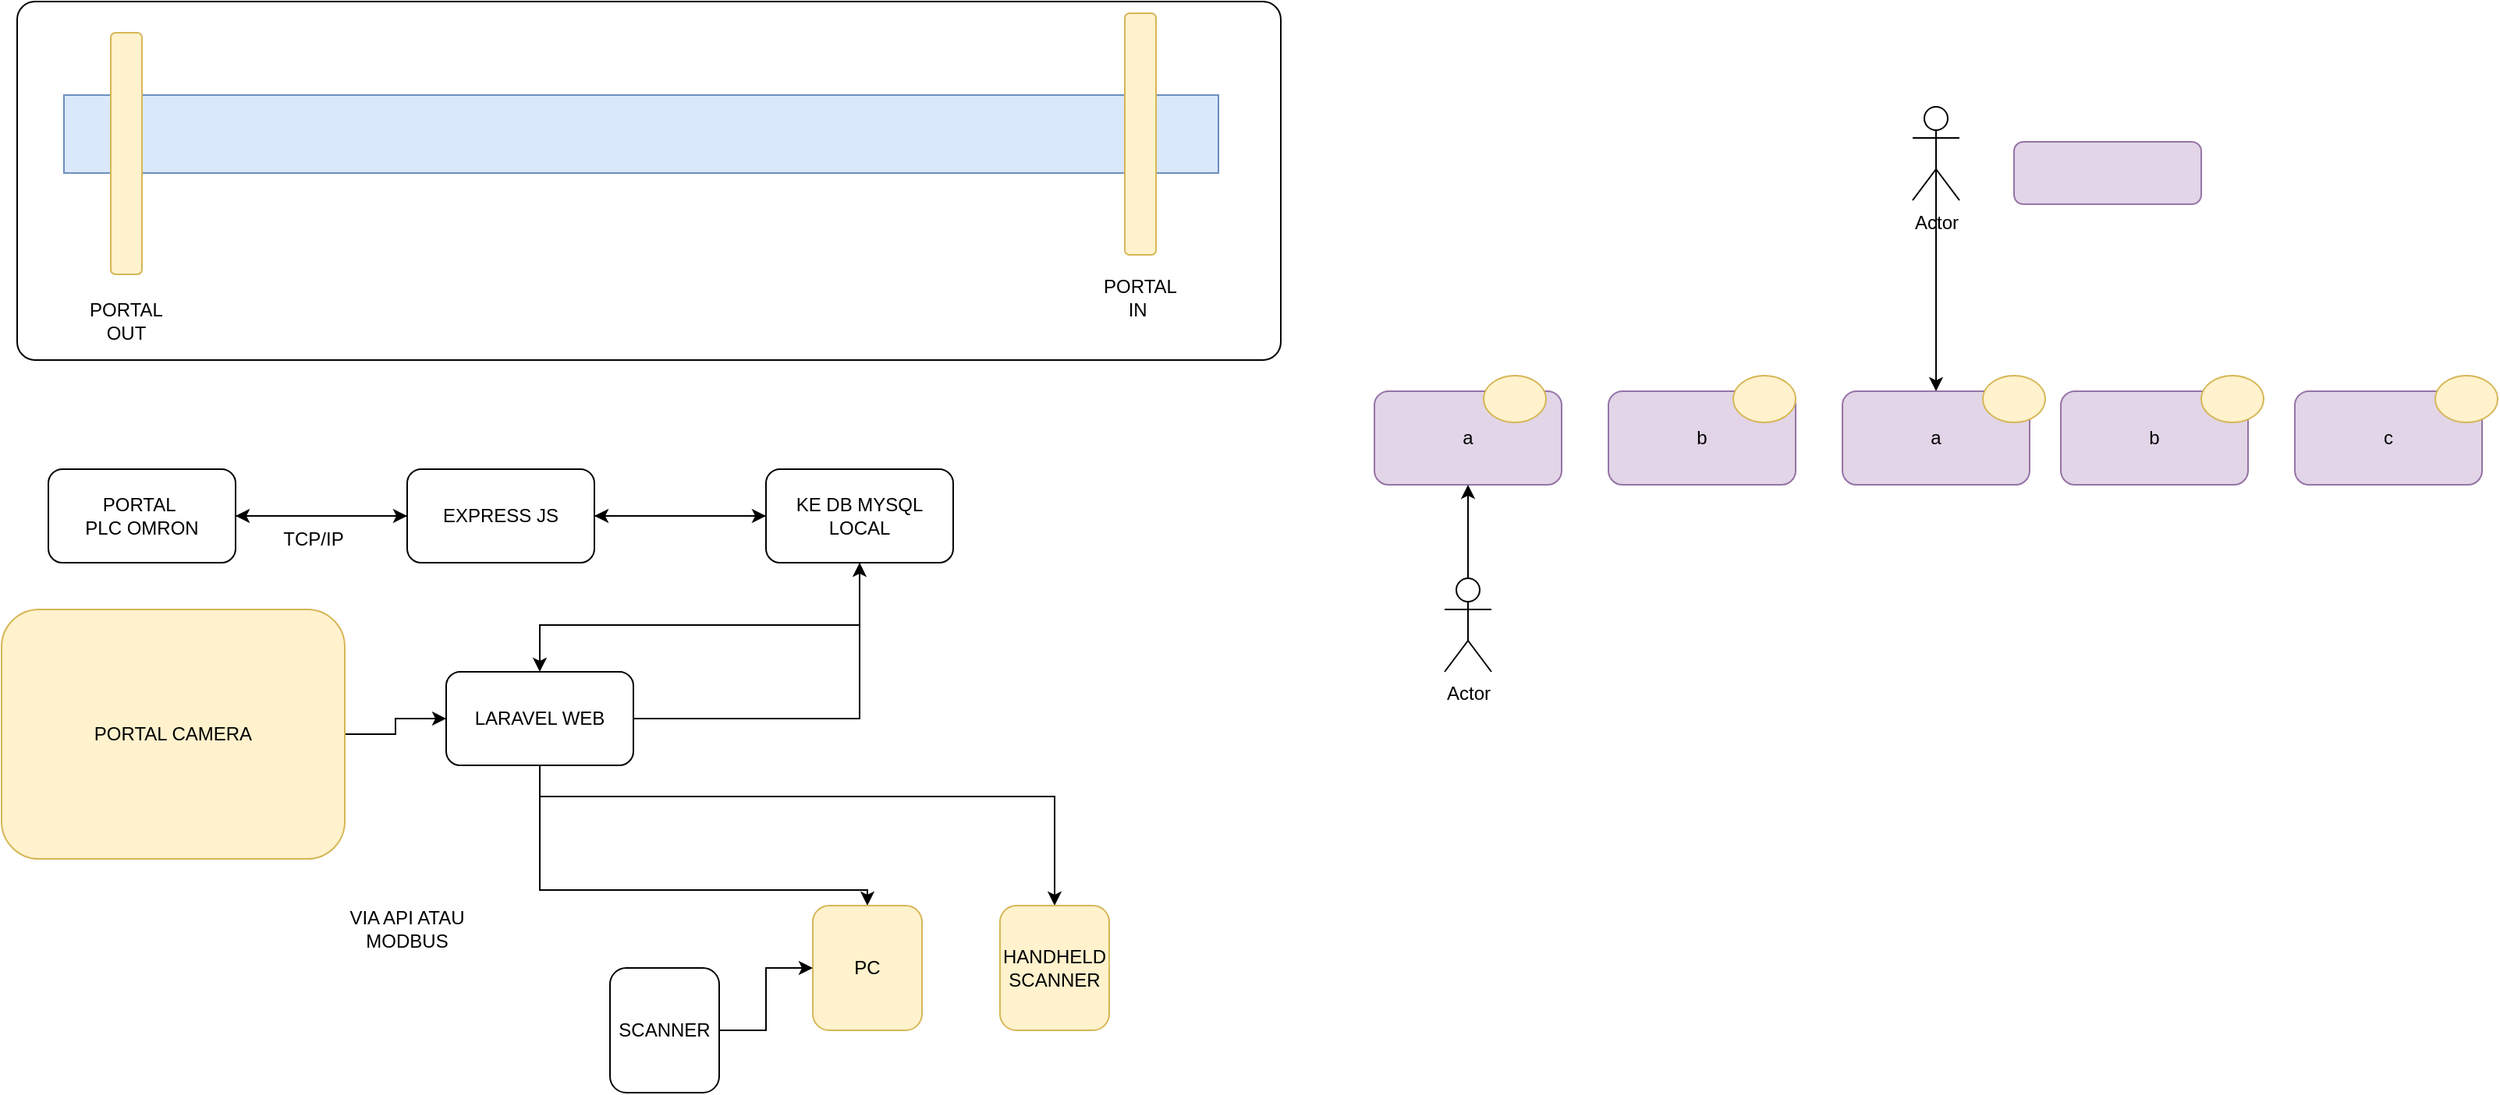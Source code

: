 <mxfile version="26.0.5">
  <diagram name="Page-1" id="1j6XXuMY_Yn8I2WLIhnP">
    <mxGraphModel dx="1750" dy="870" grid="1" gridSize="10" guides="1" tooltips="1" connect="1" arrows="1" fold="1" page="1" pageScale="1" pageWidth="850" pageHeight="1100" math="0" shadow="0">
      <root>
        <mxCell id="0" />
        <mxCell id="1" parent="0" />
        <mxCell id="u4fQjEEodNdLIxIJQwQb-1" value="" style="rounded=1;whiteSpace=wrap;html=1;arcSize=5;" vertex="1" parent="1">
          <mxGeometry x="30" y="90" width="810" height="230" as="geometry" />
        </mxCell>
        <mxCell id="u4fQjEEodNdLIxIJQwQb-4" value="" style="rounded=0;whiteSpace=wrap;html=1;fillColor=#dae8fc;strokeColor=#6c8ebf;" vertex="1" parent="1">
          <mxGeometry x="60" y="150" width="740" height="50" as="geometry" />
        </mxCell>
        <mxCell id="u4fQjEEodNdLIxIJQwQb-5" value="" style="rounded=1;whiteSpace=wrap;html=1;fillColor=#fff2cc;strokeColor=#d6b656;" vertex="1" parent="1">
          <mxGeometry x="90" y="110" width="20" height="155" as="geometry" />
        </mxCell>
        <mxCell id="u4fQjEEodNdLIxIJQwQb-6" value="" style="rounded=1;whiteSpace=wrap;html=1;fillColor=#fff2cc;strokeColor=#d6b656;" vertex="1" parent="1">
          <mxGeometry x="740" y="97.5" width="20" height="155" as="geometry" />
        </mxCell>
        <mxCell id="u4fQjEEodNdLIxIJQwQb-8" value="PORTAL IN&amp;nbsp;" style="text;html=1;align=center;verticalAlign=middle;whiteSpace=wrap;rounded=0;" vertex="1" parent="1">
          <mxGeometry x="720" y="265" width="60" height="30" as="geometry" />
        </mxCell>
        <mxCell id="u4fQjEEodNdLIxIJQwQb-9" value="PORTAL OUT" style="text;html=1;align=center;verticalAlign=middle;whiteSpace=wrap;rounded=0;" vertex="1" parent="1">
          <mxGeometry x="70" y="280" width="60" height="30" as="geometry" />
        </mxCell>
        <mxCell id="u4fQjEEodNdLIxIJQwQb-12" style="edgeStyle=orthogonalEdgeStyle;rounded=0;orthogonalLoop=1;jettySize=auto;html=1;" edge="1" parent="1" source="u4fQjEEodNdLIxIJQwQb-10" target="u4fQjEEodNdLIxIJQwQb-11">
          <mxGeometry relative="1" as="geometry" />
        </mxCell>
        <mxCell id="u4fQjEEodNdLIxIJQwQb-10" value="PORTAL&amp;nbsp;&lt;br&gt;PLC OMRON" style="rounded=1;whiteSpace=wrap;html=1;" vertex="1" parent="1">
          <mxGeometry x="50" y="390" width="120" height="60" as="geometry" />
        </mxCell>
        <mxCell id="u4fQjEEodNdLIxIJQwQb-15" style="edgeStyle=orthogonalEdgeStyle;rounded=0;orthogonalLoop=1;jettySize=auto;html=1;" edge="1" parent="1" source="u4fQjEEodNdLIxIJQwQb-11" target="u4fQjEEodNdLIxIJQwQb-14">
          <mxGeometry relative="1" as="geometry" />
        </mxCell>
        <mxCell id="u4fQjEEodNdLIxIJQwQb-20" style="edgeStyle=orthogonalEdgeStyle;rounded=0;orthogonalLoop=1;jettySize=auto;html=1;" edge="1" parent="1" source="u4fQjEEodNdLIxIJQwQb-11" target="u4fQjEEodNdLIxIJQwQb-10">
          <mxGeometry relative="1" as="geometry" />
        </mxCell>
        <mxCell id="u4fQjEEodNdLIxIJQwQb-11" value="EXPRESS JS" style="rounded=1;whiteSpace=wrap;html=1;" vertex="1" parent="1">
          <mxGeometry x="280" y="390" width="120" height="60" as="geometry" />
        </mxCell>
        <mxCell id="u4fQjEEodNdLIxIJQwQb-13" value="TCP/IP" style="text;html=1;align=center;verticalAlign=middle;whiteSpace=wrap;rounded=0;" vertex="1" parent="1">
          <mxGeometry x="190" y="420" width="60" height="30" as="geometry" />
        </mxCell>
        <mxCell id="u4fQjEEodNdLIxIJQwQb-17" style="edgeStyle=orthogonalEdgeStyle;rounded=0;orthogonalLoop=1;jettySize=auto;html=1;" edge="1" parent="1" source="u4fQjEEodNdLIxIJQwQb-14" target="u4fQjEEodNdLIxIJQwQb-16">
          <mxGeometry relative="1" as="geometry">
            <Array as="points">
              <mxPoint x="570" y="490" />
              <mxPoint x="365" y="490" />
            </Array>
          </mxGeometry>
        </mxCell>
        <mxCell id="u4fQjEEodNdLIxIJQwQb-18" style="edgeStyle=orthogonalEdgeStyle;rounded=0;orthogonalLoop=1;jettySize=auto;html=1;" edge="1" parent="1" source="u4fQjEEodNdLIxIJQwQb-14" target="u4fQjEEodNdLIxIJQwQb-11">
          <mxGeometry relative="1" as="geometry" />
        </mxCell>
        <mxCell id="u4fQjEEodNdLIxIJQwQb-14" value="KE DB MYSQL LOCAL" style="rounded=1;whiteSpace=wrap;html=1;" vertex="1" parent="1">
          <mxGeometry x="510" y="390" width="120" height="60" as="geometry" />
        </mxCell>
        <mxCell id="u4fQjEEodNdLIxIJQwQb-19" style="edgeStyle=orthogonalEdgeStyle;rounded=0;orthogonalLoop=1;jettySize=auto;html=1;" edge="1" parent="1" source="u4fQjEEodNdLIxIJQwQb-16" target="u4fQjEEodNdLIxIJQwQb-14">
          <mxGeometry relative="1" as="geometry" />
        </mxCell>
        <mxCell id="u4fQjEEodNdLIxIJQwQb-26" style="edgeStyle=orthogonalEdgeStyle;rounded=0;orthogonalLoop=1;jettySize=auto;html=1;" edge="1" parent="1" source="u4fQjEEodNdLIxIJQwQb-16" target="u4fQjEEodNdLIxIJQwQb-21">
          <mxGeometry relative="1" as="geometry">
            <Array as="points">
              <mxPoint x="365" y="660" />
              <mxPoint x="575" y="660" />
            </Array>
          </mxGeometry>
        </mxCell>
        <mxCell id="u4fQjEEodNdLIxIJQwQb-27" style="edgeStyle=orthogonalEdgeStyle;rounded=0;orthogonalLoop=1;jettySize=auto;html=1;" edge="1" parent="1" source="u4fQjEEodNdLIxIJQwQb-16" target="u4fQjEEodNdLIxIJQwQb-24">
          <mxGeometry relative="1" as="geometry">
            <Array as="points">
              <mxPoint x="365" y="600" />
              <mxPoint x="695" y="600" />
            </Array>
          </mxGeometry>
        </mxCell>
        <mxCell id="u4fQjEEodNdLIxIJQwQb-16" value="LARAVEL WEB" style="rounded=1;whiteSpace=wrap;html=1;" vertex="1" parent="1">
          <mxGeometry x="305" y="520" width="120" height="60" as="geometry" />
        </mxCell>
        <mxCell id="u4fQjEEodNdLIxIJQwQb-21" value="PC" style="rounded=1;whiteSpace=wrap;html=1;fillColor=#fff2cc;strokeColor=#d6b656;" vertex="1" parent="1">
          <mxGeometry x="540" y="670" width="70" height="80" as="geometry" />
        </mxCell>
        <mxCell id="u4fQjEEodNdLIxIJQwQb-23" style="edgeStyle=orthogonalEdgeStyle;rounded=0;orthogonalLoop=1;jettySize=auto;html=1;" edge="1" parent="1" source="u4fQjEEodNdLIxIJQwQb-22" target="u4fQjEEodNdLIxIJQwQb-21">
          <mxGeometry relative="1" as="geometry" />
        </mxCell>
        <mxCell id="u4fQjEEodNdLIxIJQwQb-22" value="SCANNER" style="rounded=1;whiteSpace=wrap;html=1;" vertex="1" parent="1">
          <mxGeometry x="410" y="710" width="70" height="80" as="geometry" />
        </mxCell>
        <mxCell id="u4fQjEEodNdLIxIJQwQb-24" value="HANDHELD SCANNER" style="rounded=1;whiteSpace=wrap;html=1;fillColor=#fff2cc;strokeColor=#d6b656;" vertex="1" parent="1">
          <mxGeometry x="660" y="670" width="70" height="80" as="geometry" />
        </mxCell>
        <mxCell id="u4fQjEEodNdLIxIJQwQb-28" style="edgeStyle=orthogonalEdgeStyle;rounded=0;orthogonalLoop=1;jettySize=auto;html=1;entryX=0;entryY=0.5;entryDx=0;entryDy=0;" edge="1" parent="1" source="u4fQjEEodNdLIxIJQwQb-25" target="u4fQjEEodNdLIxIJQwQb-16">
          <mxGeometry relative="1" as="geometry" />
        </mxCell>
        <mxCell id="u4fQjEEodNdLIxIJQwQb-25" value="PORTAL CAMERA" style="rounded=1;whiteSpace=wrap;html=1;fillColor=#fff2cc;strokeColor=#d6b656;" vertex="1" parent="1">
          <mxGeometry x="20" y="480" width="220" height="160" as="geometry" />
        </mxCell>
        <mxCell id="u4fQjEEodNdLIxIJQwQb-29" value="VIA API ATAU MODBUS" style="text;html=1;align=center;verticalAlign=middle;whiteSpace=wrap;rounded=0;" vertex="1" parent="1">
          <mxGeometry x="230" y="660" width="100" height="50" as="geometry" />
        </mxCell>
        <mxCell id="u4fQjEEodNdLIxIJQwQb-30" value="a" style="rounded=1;whiteSpace=wrap;html=1;fillColor=#e1d5e7;strokeColor=#9673a6;" vertex="1" parent="1">
          <mxGeometry x="1200" y="340" width="120" height="60" as="geometry" />
        </mxCell>
        <mxCell id="u4fQjEEodNdLIxIJQwQb-31" value="" style="rounded=1;whiteSpace=wrap;html=1;fillColor=#e1d5e7;strokeColor=#9673a6;" vertex="1" parent="1">
          <mxGeometry x="1310" y="180" width="120" height="40" as="geometry" />
        </mxCell>
        <mxCell id="u4fQjEEodNdLIxIJQwQb-32" value="b" style="rounded=1;whiteSpace=wrap;html=1;fillColor=#e1d5e7;strokeColor=#9673a6;" vertex="1" parent="1">
          <mxGeometry x="1050" y="340" width="120" height="60" as="geometry" />
        </mxCell>
        <mxCell id="u4fQjEEodNdLIxIJQwQb-33" value="a" style="rounded=1;whiteSpace=wrap;html=1;fillColor=#e1d5e7;strokeColor=#9673a6;" vertex="1" parent="1">
          <mxGeometry x="900" y="340" width="120" height="60" as="geometry" />
        </mxCell>
        <mxCell id="u4fQjEEodNdLIxIJQwQb-35" value="b" style="rounded=1;whiteSpace=wrap;html=1;fillColor=#e1d5e7;strokeColor=#9673a6;" vertex="1" parent="1">
          <mxGeometry x="1340" y="340" width="120" height="60" as="geometry" />
        </mxCell>
        <mxCell id="u4fQjEEodNdLIxIJQwQb-36" value="c" style="rounded=1;whiteSpace=wrap;html=1;fillColor=#e1d5e7;strokeColor=#9673a6;" vertex="1" parent="1">
          <mxGeometry x="1490" y="340" width="120" height="60" as="geometry" />
        </mxCell>
        <mxCell id="u4fQjEEodNdLIxIJQwQb-37" value="" style="ellipse;whiteSpace=wrap;html=1;fillColor=#fff2cc;strokeColor=#d6b656;" vertex="1" parent="1">
          <mxGeometry x="970" y="330" width="40" height="30" as="geometry" />
        </mxCell>
        <mxCell id="u4fQjEEodNdLIxIJQwQb-38" value="" style="ellipse;whiteSpace=wrap;html=1;fillColor=#fff2cc;strokeColor=#d6b656;" vertex="1" parent="1">
          <mxGeometry x="1130" y="330" width="40" height="30" as="geometry" />
        </mxCell>
        <mxCell id="u4fQjEEodNdLIxIJQwQb-39" value="" style="ellipse;whiteSpace=wrap;html=1;fillColor=#fff2cc;strokeColor=#d6b656;" vertex="1" parent="1">
          <mxGeometry x="1290" y="330" width="40" height="30" as="geometry" />
        </mxCell>
        <mxCell id="u4fQjEEodNdLIxIJQwQb-40" value="" style="ellipse;whiteSpace=wrap;html=1;fillColor=#fff2cc;strokeColor=#d6b656;" vertex="1" parent="1">
          <mxGeometry x="1430" y="330" width="40" height="30" as="geometry" />
        </mxCell>
        <mxCell id="u4fQjEEodNdLIxIJQwQb-41" value="" style="ellipse;whiteSpace=wrap;html=1;fillColor=#fff2cc;strokeColor=#d6b656;" vertex="1" parent="1">
          <mxGeometry x="1580" y="330" width="40" height="30" as="geometry" />
        </mxCell>
        <mxCell id="u4fQjEEodNdLIxIJQwQb-48" style="edgeStyle=orthogonalEdgeStyle;rounded=0;orthogonalLoop=1;jettySize=auto;html=1;exitX=0.5;exitY=0.5;exitDx=0;exitDy=0;exitPerimeter=0;" edge="1" parent="1" source="u4fQjEEodNdLIxIJQwQb-43" target="u4fQjEEodNdLIxIJQwQb-30">
          <mxGeometry relative="1" as="geometry">
            <mxPoint x="1250" y="260.118" as="targetPoint" />
          </mxGeometry>
        </mxCell>
        <mxCell id="u4fQjEEodNdLIxIJQwQb-43" value="Actor" style="shape=umlActor;verticalLabelPosition=bottom;verticalAlign=top;html=1;outlineConnect=0;" vertex="1" parent="1">
          <mxGeometry x="1245" y="157.5" width="30" height="60" as="geometry" />
        </mxCell>
        <mxCell id="u4fQjEEodNdLIxIJQwQb-47" style="edgeStyle=orthogonalEdgeStyle;rounded=0;orthogonalLoop=1;jettySize=auto;html=1;entryX=0.5;entryY=1;entryDx=0;entryDy=0;" edge="1" parent="1" source="u4fQjEEodNdLIxIJQwQb-44" target="u4fQjEEodNdLIxIJQwQb-33">
          <mxGeometry relative="1" as="geometry" />
        </mxCell>
        <mxCell id="u4fQjEEodNdLIxIJQwQb-44" value="Actor" style="shape=umlActor;verticalLabelPosition=bottom;verticalAlign=top;html=1;outlineConnect=0;" vertex="1" parent="1">
          <mxGeometry x="945" y="460" width="30" height="60" as="geometry" />
        </mxCell>
      </root>
    </mxGraphModel>
  </diagram>
</mxfile>
